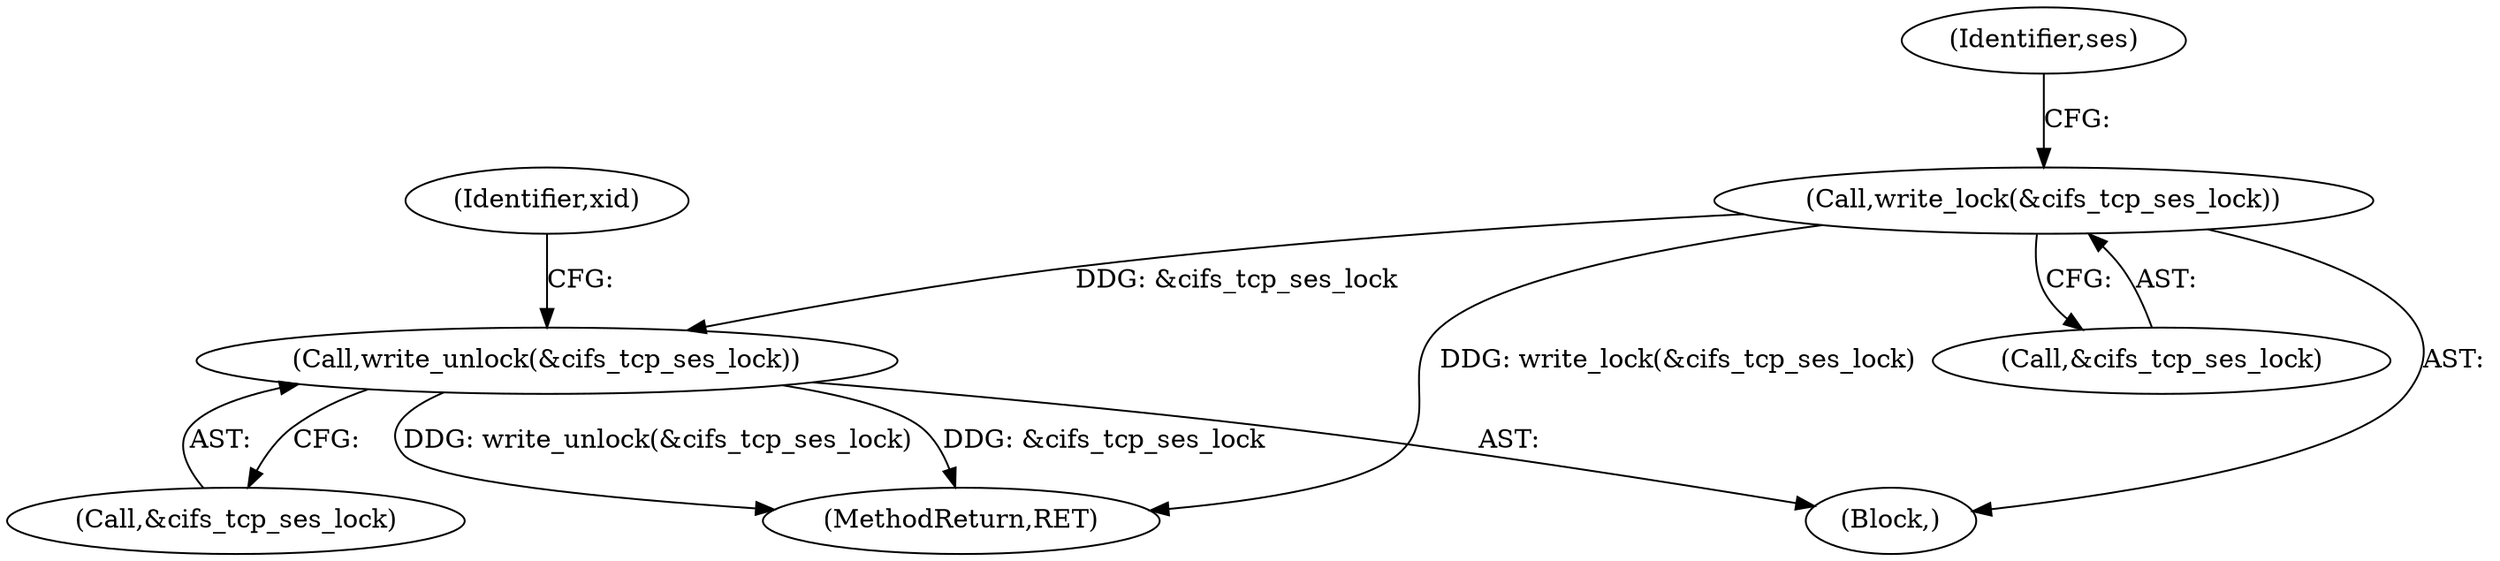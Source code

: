 digraph "0_linux_4ff67b720c02c36e54d55b88c2931879b7db1cd2_0@API" {
"1000363" [label="(Call,write_lock(&cifs_tcp_ses_lock))"];
"1000375" [label="(Call,write_unlock(&cifs_tcp_ses_lock))"];
"1000390" [label="(MethodReturn,RET)"];
"1000375" [label="(Call,write_unlock(&cifs_tcp_ses_lock))"];
"1000363" [label="(Call,write_lock(&cifs_tcp_ses_lock))"];
"1000109" [label="(Block,)"];
"1000369" [label="(Identifier,ses)"];
"1000364" [label="(Call,&cifs_tcp_ses_lock)"];
"1000379" [label="(Identifier,xid)"];
"1000376" [label="(Call,&cifs_tcp_ses_lock)"];
"1000363" -> "1000109"  [label="AST: "];
"1000363" -> "1000364"  [label="CFG: "];
"1000364" -> "1000363"  [label="AST: "];
"1000369" -> "1000363"  [label="CFG: "];
"1000363" -> "1000390"  [label="DDG: write_lock(&cifs_tcp_ses_lock)"];
"1000363" -> "1000375"  [label="DDG: &cifs_tcp_ses_lock"];
"1000375" -> "1000109"  [label="AST: "];
"1000375" -> "1000376"  [label="CFG: "];
"1000376" -> "1000375"  [label="AST: "];
"1000379" -> "1000375"  [label="CFG: "];
"1000375" -> "1000390"  [label="DDG: &cifs_tcp_ses_lock"];
"1000375" -> "1000390"  [label="DDG: write_unlock(&cifs_tcp_ses_lock)"];
}
